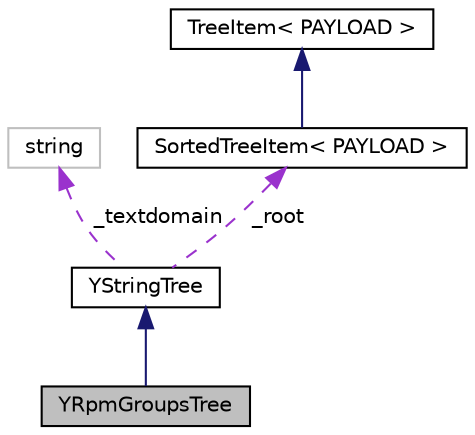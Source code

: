 digraph "YRpmGroupsTree"
{
 // LATEX_PDF_SIZE
  edge [fontname="Helvetica",fontsize="10",labelfontname="Helvetica",labelfontsize="10"];
  node [fontname="Helvetica",fontsize="10",shape=record];
  Node1 [label="YRpmGroupsTree",height=0.2,width=0.4,color="black", fillcolor="grey75", style="filled", fontcolor="black",tooltip=" "];
  Node2 -> Node1 [dir="back",color="midnightblue",fontsize="10",style="solid",fontname="Helvetica"];
  Node2 [label="YStringTree",height=0.2,width=0.4,color="black", fillcolor="white", style="filled",URL="$classYStringTree.html",tooltip=" "];
  Node3 -> Node2 [dir="back",color="darkorchid3",fontsize="10",style="dashed",label=" _textdomain" ,fontname="Helvetica"];
  Node3 [label="string",height=0.2,width=0.4,color="grey75", fillcolor="white", style="filled",tooltip=" "];
  Node4 -> Node2 [dir="back",color="darkorchid3",fontsize="10",style="dashed",label=" _root" ,fontname="Helvetica"];
  Node4 [label="SortedTreeItem\< PAYLOAD \>",height=0.2,width=0.4,color="black", fillcolor="white", style="filled",URL="$classSortedTreeItem.html",tooltip=" "];
  Node5 -> Node4 [dir="back",color="midnightblue",fontsize="10",style="solid",fontname="Helvetica"];
  Node5 [label="TreeItem\< PAYLOAD \>",height=0.2,width=0.4,color="black", fillcolor="white", style="filled",URL="$classTreeItem.html",tooltip=" "];
}
